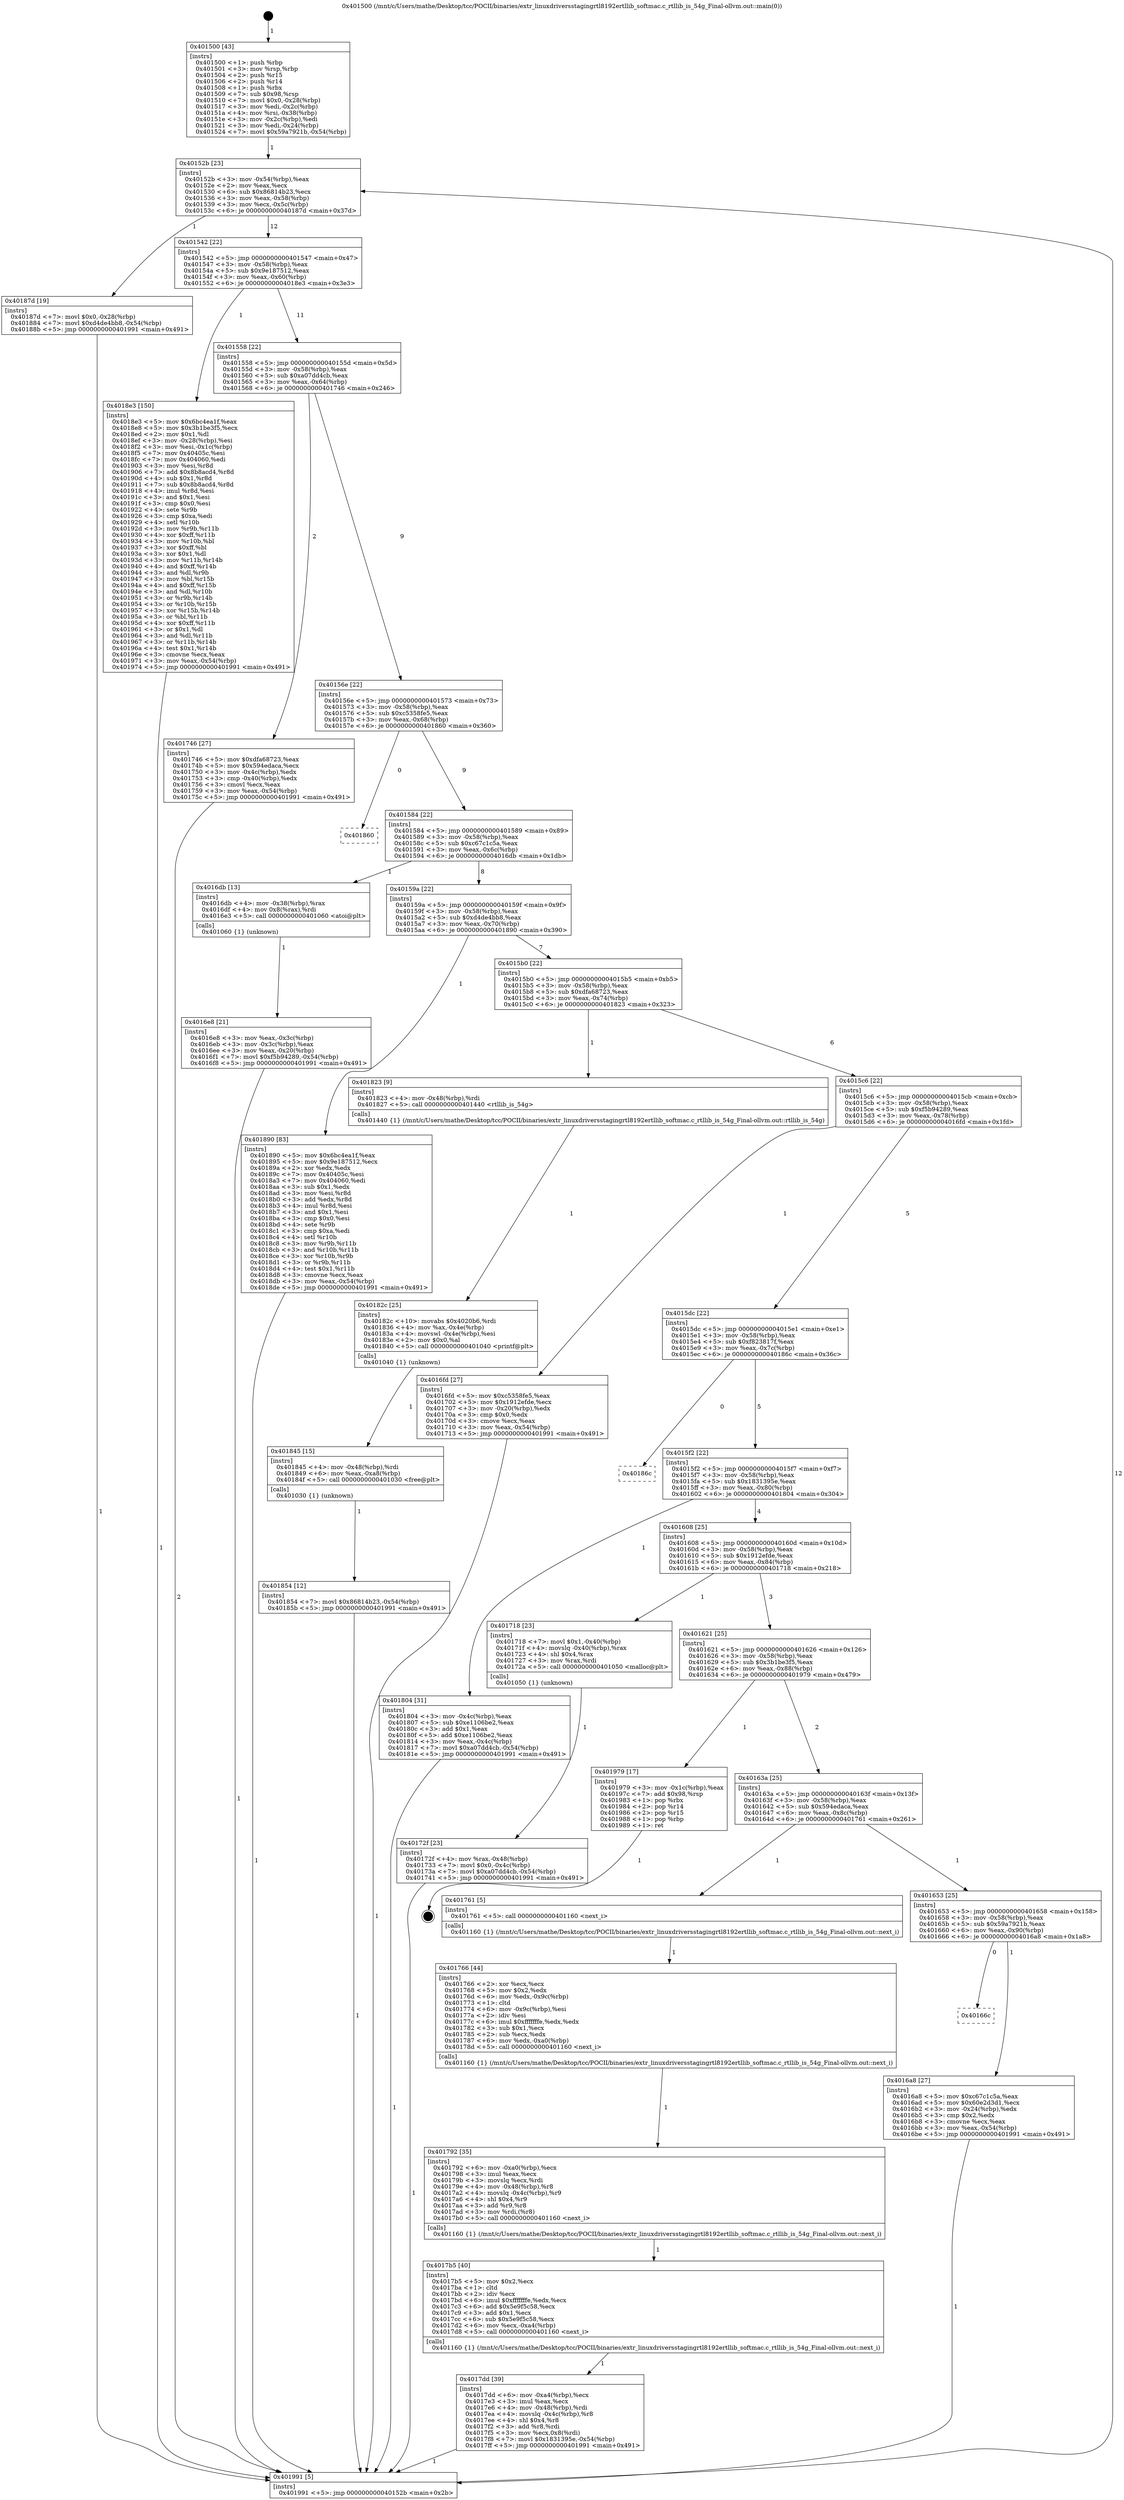 digraph "0x401500" {
  label = "0x401500 (/mnt/c/Users/mathe/Desktop/tcc/POCII/binaries/extr_linuxdriversstagingrtl8192ertllib_softmac.c_rtllib_is_54g_Final-ollvm.out::main(0))"
  labelloc = "t"
  node[shape=record]

  Entry [label="",width=0.3,height=0.3,shape=circle,fillcolor=black,style=filled]
  "0x40152b" [label="{
     0x40152b [23]\l
     | [instrs]\l
     &nbsp;&nbsp;0x40152b \<+3\>: mov -0x54(%rbp),%eax\l
     &nbsp;&nbsp;0x40152e \<+2\>: mov %eax,%ecx\l
     &nbsp;&nbsp;0x401530 \<+6\>: sub $0x86814b23,%ecx\l
     &nbsp;&nbsp;0x401536 \<+3\>: mov %eax,-0x58(%rbp)\l
     &nbsp;&nbsp;0x401539 \<+3\>: mov %ecx,-0x5c(%rbp)\l
     &nbsp;&nbsp;0x40153c \<+6\>: je 000000000040187d \<main+0x37d\>\l
  }"]
  "0x40187d" [label="{
     0x40187d [19]\l
     | [instrs]\l
     &nbsp;&nbsp;0x40187d \<+7\>: movl $0x0,-0x28(%rbp)\l
     &nbsp;&nbsp;0x401884 \<+7\>: movl $0xd4de4bb8,-0x54(%rbp)\l
     &nbsp;&nbsp;0x40188b \<+5\>: jmp 0000000000401991 \<main+0x491\>\l
  }"]
  "0x401542" [label="{
     0x401542 [22]\l
     | [instrs]\l
     &nbsp;&nbsp;0x401542 \<+5\>: jmp 0000000000401547 \<main+0x47\>\l
     &nbsp;&nbsp;0x401547 \<+3\>: mov -0x58(%rbp),%eax\l
     &nbsp;&nbsp;0x40154a \<+5\>: sub $0x9e187512,%eax\l
     &nbsp;&nbsp;0x40154f \<+3\>: mov %eax,-0x60(%rbp)\l
     &nbsp;&nbsp;0x401552 \<+6\>: je 00000000004018e3 \<main+0x3e3\>\l
  }"]
  Exit [label="",width=0.3,height=0.3,shape=circle,fillcolor=black,style=filled,peripheries=2]
  "0x4018e3" [label="{
     0x4018e3 [150]\l
     | [instrs]\l
     &nbsp;&nbsp;0x4018e3 \<+5\>: mov $0x6bc4ea1f,%eax\l
     &nbsp;&nbsp;0x4018e8 \<+5\>: mov $0x3b1be3f5,%ecx\l
     &nbsp;&nbsp;0x4018ed \<+2\>: mov $0x1,%dl\l
     &nbsp;&nbsp;0x4018ef \<+3\>: mov -0x28(%rbp),%esi\l
     &nbsp;&nbsp;0x4018f2 \<+3\>: mov %esi,-0x1c(%rbp)\l
     &nbsp;&nbsp;0x4018f5 \<+7\>: mov 0x40405c,%esi\l
     &nbsp;&nbsp;0x4018fc \<+7\>: mov 0x404060,%edi\l
     &nbsp;&nbsp;0x401903 \<+3\>: mov %esi,%r8d\l
     &nbsp;&nbsp;0x401906 \<+7\>: add $0x8b8acd4,%r8d\l
     &nbsp;&nbsp;0x40190d \<+4\>: sub $0x1,%r8d\l
     &nbsp;&nbsp;0x401911 \<+7\>: sub $0x8b8acd4,%r8d\l
     &nbsp;&nbsp;0x401918 \<+4\>: imul %r8d,%esi\l
     &nbsp;&nbsp;0x40191c \<+3\>: and $0x1,%esi\l
     &nbsp;&nbsp;0x40191f \<+3\>: cmp $0x0,%esi\l
     &nbsp;&nbsp;0x401922 \<+4\>: sete %r9b\l
     &nbsp;&nbsp;0x401926 \<+3\>: cmp $0xa,%edi\l
     &nbsp;&nbsp;0x401929 \<+4\>: setl %r10b\l
     &nbsp;&nbsp;0x40192d \<+3\>: mov %r9b,%r11b\l
     &nbsp;&nbsp;0x401930 \<+4\>: xor $0xff,%r11b\l
     &nbsp;&nbsp;0x401934 \<+3\>: mov %r10b,%bl\l
     &nbsp;&nbsp;0x401937 \<+3\>: xor $0xff,%bl\l
     &nbsp;&nbsp;0x40193a \<+3\>: xor $0x1,%dl\l
     &nbsp;&nbsp;0x40193d \<+3\>: mov %r11b,%r14b\l
     &nbsp;&nbsp;0x401940 \<+4\>: and $0xff,%r14b\l
     &nbsp;&nbsp;0x401944 \<+3\>: and %dl,%r9b\l
     &nbsp;&nbsp;0x401947 \<+3\>: mov %bl,%r15b\l
     &nbsp;&nbsp;0x40194a \<+4\>: and $0xff,%r15b\l
     &nbsp;&nbsp;0x40194e \<+3\>: and %dl,%r10b\l
     &nbsp;&nbsp;0x401951 \<+3\>: or %r9b,%r14b\l
     &nbsp;&nbsp;0x401954 \<+3\>: or %r10b,%r15b\l
     &nbsp;&nbsp;0x401957 \<+3\>: xor %r15b,%r14b\l
     &nbsp;&nbsp;0x40195a \<+3\>: or %bl,%r11b\l
     &nbsp;&nbsp;0x40195d \<+4\>: xor $0xff,%r11b\l
     &nbsp;&nbsp;0x401961 \<+3\>: or $0x1,%dl\l
     &nbsp;&nbsp;0x401964 \<+3\>: and %dl,%r11b\l
     &nbsp;&nbsp;0x401967 \<+3\>: or %r11b,%r14b\l
     &nbsp;&nbsp;0x40196a \<+4\>: test $0x1,%r14b\l
     &nbsp;&nbsp;0x40196e \<+3\>: cmovne %ecx,%eax\l
     &nbsp;&nbsp;0x401971 \<+3\>: mov %eax,-0x54(%rbp)\l
     &nbsp;&nbsp;0x401974 \<+5\>: jmp 0000000000401991 \<main+0x491\>\l
  }"]
  "0x401558" [label="{
     0x401558 [22]\l
     | [instrs]\l
     &nbsp;&nbsp;0x401558 \<+5\>: jmp 000000000040155d \<main+0x5d\>\l
     &nbsp;&nbsp;0x40155d \<+3\>: mov -0x58(%rbp),%eax\l
     &nbsp;&nbsp;0x401560 \<+5\>: sub $0xa07dd4cb,%eax\l
     &nbsp;&nbsp;0x401565 \<+3\>: mov %eax,-0x64(%rbp)\l
     &nbsp;&nbsp;0x401568 \<+6\>: je 0000000000401746 \<main+0x246\>\l
  }"]
  "0x401854" [label="{
     0x401854 [12]\l
     | [instrs]\l
     &nbsp;&nbsp;0x401854 \<+7\>: movl $0x86814b23,-0x54(%rbp)\l
     &nbsp;&nbsp;0x40185b \<+5\>: jmp 0000000000401991 \<main+0x491\>\l
  }"]
  "0x401746" [label="{
     0x401746 [27]\l
     | [instrs]\l
     &nbsp;&nbsp;0x401746 \<+5\>: mov $0xdfa68723,%eax\l
     &nbsp;&nbsp;0x40174b \<+5\>: mov $0x594edaca,%ecx\l
     &nbsp;&nbsp;0x401750 \<+3\>: mov -0x4c(%rbp),%edx\l
     &nbsp;&nbsp;0x401753 \<+3\>: cmp -0x40(%rbp),%edx\l
     &nbsp;&nbsp;0x401756 \<+3\>: cmovl %ecx,%eax\l
     &nbsp;&nbsp;0x401759 \<+3\>: mov %eax,-0x54(%rbp)\l
     &nbsp;&nbsp;0x40175c \<+5\>: jmp 0000000000401991 \<main+0x491\>\l
  }"]
  "0x40156e" [label="{
     0x40156e [22]\l
     | [instrs]\l
     &nbsp;&nbsp;0x40156e \<+5\>: jmp 0000000000401573 \<main+0x73\>\l
     &nbsp;&nbsp;0x401573 \<+3\>: mov -0x58(%rbp),%eax\l
     &nbsp;&nbsp;0x401576 \<+5\>: sub $0xc5358fe5,%eax\l
     &nbsp;&nbsp;0x40157b \<+3\>: mov %eax,-0x68(%rbp)\l
     &nbsp;&nbsp;0x40157e \<+6\>: je 0000000000401860 \<main+0x360\>\l
  }"]
  "0x401845" [label="{
     0x401845 [15]\l
     | [instrs]\l
     &nbsp;&nbsp;0x401845 \<+4\>: mov -0x48(%rbp),%rdi\l
     &nbsp;&nbsp;0x401849 \<+6\>: mov %eax,-0xa8(%rbp)\l
     &nbsp;&nbsp;0x40184f \<+5\>: call 0000000000401030 \<free@plt\>\l
     | [calls]\l
     &nbsp;&nbsp;0x401030 \{1\} (unknown)\l
  }"]
  "0x401860" [label="{
     0x401860\l
  }", style=dashed]
  "0x401584" [label="{
     0x401584 [22]\l
     | [instrs]\l
     &nbsp;&nbsp;0x401584 \<+5\>: jmp 0000000000401589 \<main+0x89\>\l
     &nbsp;&nbsp;0x401589 \<+3\>: mov -0x58(%rbp),%eax\l
     &nbsp;&nbsp;0x40158c \<+5\>: sub $0xc67c1c5a,%eax\l
     &nbsp;&nbsp;0x401591 \<+3\>: mov %eax,-0x6c(%rbp)\l
     &nbsp;&nbsp;0x401594 \<+6\>: je 00000000004016db \<main+0x1db\>\l
  }"]
  "0x40182c" [label="{
     0x40182c [25]\l
     | [instrs]\l
     &nbsp;&nbsp;0x40182c \<+10\>: movabs $0x4020b6,%rdi\l
     &nbsp;&nbsp;0x401836 \<+4\>: mov %ax,-0x4e(%rbp)\l
     &nbsp;&nbsp;0x40183a \<+4\>: movswl -0x4e(%rbp),%esi\l
     &nbsp;&nbsp;0x40183e \<+2\>: mov $0x0,%al\l
     &nbsp;&nbsp;0x401840 \<+5\>: call 0000000000401040 \<printf@plt\>\l
     | [calls]\l
     &nbsp;&nbsp;0x401040 \{1\} (unknown)\l
  }"]
  "0x4016db" [label="{
     0x4016db [13]\l
     | [instrs]\l
     &nbsp;&nbsp;0x4016db \<+4\>: mov -0x38(%rbp),%rax\l
     &nbsp;&nbsp;0x4016df \<+4\>: mov 0x8(%rax),%rdi\l
     &nbsp;&nbsp;0x4016e3 \<+5\>: call 0000000000401060 \<atoi@plt\>\l
     | [calls]\l
     &nbsp;&nbsp;0x401060 \{1\} (unknown)\l
  }"]
  "0x40159a" [label="{
     0x40159a [22]\l
     | [instrs]\l
     &nbsp;&nbsp;0x40159a \<+5\>: jmp 000000000040159f \<main+0x9f\>\l
     &nbsp;&nbsp;0x40159f \<+3\>: mov -0x58(%rbp),%eax\l
     &nbsp;&nbsp;0x4015a2 \<+5\>: sub $0xd4de4bb8,%eax\l
     &nbsp;&nbsp;0x4015a7 \<+3\>: mov %eax,-0x70(%rbp)\l
     &nbsp;&nbsp;0x4015aa \<+6\>: je 0000000000401890 \<main+0x390\>\l
  }"]
  "0x4017dd" [label="{
     0x4017dd [39]\l
     | [instrs]\l
     &nbsp;&nbsp;0x4017dd \<+6\>: mov -0xa4(%rbp),%ecx\l
     &nbsp;&nbsp;0x4017e3 \<+3\>: imul %eax,%ecx\l
     &nbsp;&nbsp;0x4017e6 \<+4\>: mov -0x48(%rbp),%rdi\l
     &nbsp;&nbsp;0x4017ea \<+4\>: movslq -0x4c(%rbp),%r8\l
     &nbsp;&nbsp;0x4017ee \<+4\>: shl $0x4,%r8\l
     &nbsp;&nbsp;0x4017f2 \<+3\>: add %r8,%rdi\l
     &nbsp;&nbsp;0x4017f5 \<+3\>: mov %ecx,0x8(%rdi)\l
     &nbsp;&nbsp;0x4017f8 \<+7\>: movl $0x1831395e,-0x54(%rbp)\l
     &nbsp;&nbsp;0x4017ff \<+5\>: jmp 0000000000401991 \<main+0x491\>\l
  }"]
  "0x401890" [label="{
     0x401890 [83]\l
     | [instrs]\l
     &nbsp;&nbsp;0x401890 \<+5\>: mov $0x6bc4ea1f,%eax\l
     &nbsp;&nbsp;0x401895 \<+5\>: mov $0x9e187512,%ecx\l
     &nbsp;&nbsp;0x40189a \<+2\>: xor %edx,%edx\l
     &nbsp;&nbsp;0x40189c \<+7\>: mov 0x40405c,%esi\l
     &nbsp;&nbsp;0x4018a3 \<+7\>: mov 0x404060,%edi\l
     &nbsp;&nbsp;0x4018aa \<+3\>: sub $0x1,%edx\l
     &nbsp;&nbsp;0x4018ad \<+3\>: mov %esi,%r8d\l
     &nbsp;&nbsp;0x4018b0 \<+3\>: add %edx,%r8d\l
     &nbsp;&nbsp;0x4018b3 \<+4\>: imul %r8d,%esi\l
     &nbsp;&nbsp;0x4018b7 \<+3\>: and $0x1,%esi\l
     &nbsp;&nbsp;0x4018ba \<+3\>: cmp $0x0,%esi\l
     &nbsp;&nbsp;0x4018bd \<+4\>: sete %r9b\l
     &nbsp;&nbsp;0x4018c1 \<+3\>: cmp $0xa,%edi\l
     &nbsp;&nbsp;0x4018c4 \<+4\>: setl %r10b\l
     &nbsp;&nbsp;0x4018c8 \<+3\>: mov %r9b,%r11b\l
     &nbsp;&nbsp;0x4018cb \<+3\>: and %r10b,%r11b\l
     &nbsp;&nbsp;0x4018ce \<+3\>: xor %r10b,%r9b\l
     &nbsp;&nbsp;0x4018d1 \<+3\>: or %r9b,%r11b\l
     &nbsp;&nbsp;0x4018d4 \<+4\>: test $0x1,%r11b\l
     &nbsp;&nbsp;0x4018d8 \<+3\>: cmovne %ecx,%eax\l
     &nbsp;&nbsp;0x4018db \<+3\>: mov %eax,-0x54(%rbp)\l
     &nbsp;&nbsp;0x4018de \<+5\>: jmp 0000000000401991 \<main+0x491\>\l
  }"]
  "0x4015b0" [label="{
     0x4015b0 [22]\l
     | [instrs]\l
     &nbsp;&nbsp;0x4015b0 \<+5\>: jmp 00000000004015b5 \<main+0xb5\>\l
     &nbsp;&nbsp;0x4015b5 \<+3\>: mov -0x58(%rbp),%eax\l
     &nbsp;&nbsp;0x4015b8 \<+5\>: sub $0xdfa68723,%eax\l
     &nbsp;&nbsp;0x4015bd \<+3\>: mov %eax,-0x74(%rbp)\l
     &nbsp;&nbsp;0x4015c0 \<+6\>: je 0000000000401823 \<main+0x323\>\l
  }"]
  "0x4017b5" [label="{
     0x4017b5 [40]\l
     | [instrs]\l
     &nbsp;&nbsp;0x4017b5 \<+5\>: mov $0x2,%ecx\l
     &nbsp;&nbsp;0x4017ba \<+1\>: cltd\l
     &nbsp;&nbsp;0x4017bb \<+2\>: idiv %ecx\l
     &nbsp;&nbsp;0x4017bd \<+6\>: imul $0xfffffffe,%edx,%ecx\l
     &nbsp;&nbsp;0x4017c3 \<+6\>: add $0x5e9f5c58,%ecx\l
     &nbsp;&nbsp;0x4017c9 \<+3\>: add $0x1,%ecx\l
     &nbsp;&nbsp;0x4017cc \<+6\>: sub $0x5e9f5c58,%ecx\l
     &nbsp;&nbsp;0x4017d2 \<+6\>: mov %ecx,-0xa4(%rbp)\l
     &nbsp;&nbsp;0x4017d8 \<+5\>: call 0000000000401160 \<next_i\>\l
     | [calls]\l
     &nbsp;&nbsp;0x401160 \{1\} (/mnt/c/Users/mathe/Desktop/tcc/POCII/binaries/extr_linuxdriversstagingrtl8192ertllib_softmac.c_rtllib_is_54g_Final-ollvm.out::next_i)\l
  }"]
  "0x401823" [label="{
     0x401823 [9]\l
     | [instrs]\l
     &nbsp;&nbsp;0x401823 \<+4\>: mov -0x48(%rbp),%rdi\l
     &nbsp;&nbsp;0x401827 \<+5\>: call 0000000000401440 \<rtllib_is_54g\>\l
     | [calls]\l
     &nbsp;&nbsp;0x401440 \{1\} (/mnt/c/Users/mathe/Desktop/tcc/POCII/binaries/extr_linuxdriversstagingrtl8192ertllib_softmac.c_rtllib_is_54g_Final-ollvm.out::rtllib_is_54g)\l
  }"]
  "0x4015c6" [label="{
     0x4015c6 [22]\l
     | [instrs]\l
     &nbsp;&nbsp;0x4015c6 \<+5\>: jmp 00000000004015cb \<main+0xcb\>\l
     &nbsp;&nbsp;0x4015cb \<+3\>: mov -0x58(%rbp),%eax\l
     &nbsp;&nbsp;0x4015ce \<+5\>: sub $0xf5b94289,%eax\l
     &nbsp;&nbsp;0x4015d3 \<+3\>: mov %eax,-0x78(%rbp)\l
     &nbsp;&nbsp;0x4015d6 \<+6\>: je 00000000004016fd \<main+0x1fd\>\l
  }"]
  "0x401792" [label="{
     0x401792 [35]\l
     | [instrs]\l
     &nbsp;&nbsp;0x401792 \<+6\>: mov -0xa0(%rbp),%ecx\l
     &nbsp;&nbsp;0x401798 \<+3\>: imul %eax,%ecx\l
     &nbsp;&nbsp;0x40179b \<+3\>: movslq %ecx,%rdi\l
     &nbsp;&nbsp;0x40179e \<+4\>: mov -0x48(%rbp),%r8\l
     &nbsp;&nbsp;0x4017a2 \<+4\>: movslq -0x4c(%rbp),%r9\l
     &nbsp;&nbsp;0x4017a6 \<+4\>: shl $0x4,%r9\l
     &nbsp;&nbsp;0x4017aa \<+3\>: add %r9,%r8\l
     &nbsp;&nbsp;0x4017ad \<+3\>: mov %rdi,(%r8)\l
     &nbsp;&nbsp;0x4017b0 \<+5\>: call 0000000000401160 \<next_i\>\l
     | [calls]\l
     &nbsp;&nbsp;0x401160 \{1\} (/mnt/c/Users/mathe/Desktop/tcc/POCII/binaries/extr_linuxdriversstagingrtl8192ertllib_softmac.c_rtllib_is_54g_Final-ollvm.out::next_i)\l
  }"]
  "0x4016fd" [label="{
     0x4016fd [27]\l
     | [instrs]\l
     &nbsp;&nbsp;0x4016fd \<+5\>: mov $0xc5358fe5,%eax\l
     &nbsp;&nbsp;0x401702 \<+5\>: mov $0x1912efde,%ecx\l
     &nbsp;&nbsp;0x401707 \<+3\>: mov -0x20(%rbp),%edx\l
     &nbsp;&nbsp;0x40170a \<+3\>: cmp $0x0,%edx\l
     &nbsp;&nbsp;0x40170d \<+3\>: cmove %ecx,%eax\l
     &nbsp;&nbsp;0x401710 \<+3\>: mov %eax,-0x54(%rbp)\l
     &nbsp;&nbsp;0x401713 \<+5\>: jmp 0000000000401991 \<main+0x491\>\l
  }"]
  "0x4015dc" [label="{
     0x4015dc [22]\l
     | [instrs]\l
     &nbsp;&nbsp;0x4015dc \<+5\>: jmp 00000000004015e1 \<main+0xe1\>\l
     &nbsp;&nbsp;0x4015e1 \<+3\>: mov -0x58(%rbp),%eax\l
     &nbsp;&nbsp;0x4015e4 \<+5\>: sub $0xf823817f,%eax\l
     &nbsp;&nbsp;0x4015e9 \<+3\>: mov %eax,-0x7c(%rbp)\l
     &nbsp;&nbsp;0x4015ec \<+6\>: je 000000000040186c \<main+0x36c\>\l
  }"]
  "0x401766" [label="{
     0x401766 [44]\l
     | [instrs]\l
     &nbsp;&nbsp;0x401766 \<+2\>: xor %ecx,%ecx\l
     &nbsp;&nbsp;0x401768 \<+5\>: mov $0x2,%edx\l
     &nbsp;&nbsp;0x40176d \<+6\>: mov %edx,-0x9c(%rbp)\l
     &nbsp;&nbsp;0x401773 \<+1\>: cltd\l
     &nbsp;&nbsp;0x401774 \<+6\>: mov -0x9c(%rbp),%esi\l
     &nbsp;&nbsp;0x40177a \<+2\>: idiv %esi\l
     &nbsp;&nbsp;0x40177c \<+6\>: imul $0xfffffffe,%edx,%edx\l
     &nbsp;&nbsp;0x401782 \<+3\>: sub $0x1,%ecx\l
     &nbsp;&nbsp;0x401785 \<+2\>: sub %ecx,%edx\l
     &nbsp;&nbsp;0x401787 \<+6\>: mov %edx,-0xa0(%rbp)\l
     &nbsp;&nbsp;0x40178d \<+5\>: call 0000000000401160 \<next_i\>\l
     | [calls]\l
     &nbsp;&nbsp;0x401160 \{1\} (/mnt/c/Users/mathe/Desktop/tcc/POCII/binaries/extr_linuxdriversstagingrtl8192ertllib_softmac.c_rtllib_is_54g_Final-ollvm.out::next_i)\l
  }"]
  "0x40186c" [label="{
     0x40186c\l
  }", style=dashed]
  "0x4015f2" [label="{
     0x4015f2 [22]\l
     | [instrs]\l
     &nbsp;&nbsp;0x4015f2 \<+5\>: jmp 00000000004015f7 \<main+0xf7\>\l
     &nbsp;&nbsp;0x4015f7 \<+3\>: mov -0x58(%rbp),%eax\l
     &nbsp;&nbsp;0x4015fa \<+5\>: sub $0x1831395e,%eax\l
     &nbsp;&nbsp;0x4015ff \<+3\>: mov %eax,-0x80(%rbp)\l
     &nbsp;&nbsp;0x401602 \<+6\>: je 0000000000401804 \<main+0x304\>\l
  }"]
  "0x40172f" [label="{
     0x40172f [23]\l
     | [instrs]\l
     &nbsp;&nbsp;0x40172f \<+4\>: mov %rax,-0x48(%rbp)\l
     &nbsp;&nbsp;0x401733 \<+7\>: movl $0x0,-0x4c(%rbp)\l
     &nbsp;&nbsp;0x40173a \<+7\>: movl $0xa07dd4cb,-0x54(%rbp)\l
     &nbsp;&nbsp;0x401741 \<+5\>: jmp 0000000000401991 \<main+0x491\>\l
  }"]
  "0x401804" [label="{
     0x401804 [31]\l
     | [instrs]\l
     &nbsp;&nbsp;0x401804 \<+3\>: mov -0x4c(%rbp),%eax\l
     &nbsp;&nbsp;0x401807 \<+5\>: sub $0xe1106be2,%eax\l
     &nbsp;&nbsp;0x40180c \<+3\>: add $0x1,%eax\l
     &nbsp;&nbsp;0x40180f \<+5\>: add $0xe1106be2,%eax\l
     &nbsp;&nbsp;0x401814 \<+3\>: mov %eax,-0x4c(%rbp)\l
     &nbsp;&nbsp;0x401817 \<+7\>: movl $0xa07dd4cb,-0x54(%rbp)\l
     &nbsp;&nbsp;0x40181e \<+5\>: jmp 0000000000401991 \<main+0x491\>\l
  }"]
  "0x401608" [label="{
     0x401608 [25]\l
     | [instrs]\l
     &nbsp;&nbsp;0x401608 \<+5\>: jmp 000000000040160d \<main+0x10d\>\l
     &nbsp;&nbsp;0x40160d \<+3\>: mov -0x58(%rbp),%eax\l
     &nbsp;&nbsp;0x401610 \<+5\>: sub $0x1912efde,%eax\l
     &nbsp;&nbsp;0x401615 \<+6\>: mov %eax,-0x84(%rbp)\l
     &nbsp;&nbsp;0x40161b \<+6\>: je 0000000000401718 \<main+0x218\>\l
  }"]
  "0x4016e8" [label="{
     0x4016e8 [21]\l
     | [instrs]\l
     &nbsp;&nbsp;0x4016e8 \<+3\>: mov %eax,-0x3c(%rbp)\l
     &nbsp;&nbsp;0x4016eb \<+3\>: mov -0x3c(%rbp),%eax\l
     &nbsp;&nbsp;0x4016ee \<+3\>: mov %eax,-0x20(%rbp)\l
     &nbsp;&nbsp;0x4016f1 \<+7\>: movl $0xf5b94289,-0x54(%rbp)\l
     &nbsp;&nbsp;0x4016f8 \<+5\>: jmp 0000000000401991 \<main+0x491\>\l
  }"]
  "0x401718" [label="{
     0x401718 [23]\l
     | [instrs]\l
     &nbsp;&nbsp;0x401718 \<+7\>: movl $0x1,-0x40(%rbp)\l
     &nbsp;&nbsp;0x40171f \<+4\>: movslq -0x40(%rbp),%rax\l
     &nbsp;&nbsp;0x401723 \<+4\>: shl $0x4,%rax\l
     &nbsp;&nbsp;0x401727 \<+3\>: mov %rax,%rdi\l
     &nbsp;&nbsp;0x40172a \<+5\>: call 0000000000401050 \<malloc@plt\>\l
     | [calls]\l
     &nbsp;&nbsp;0x401050 \{1\} (unknown)\l
  }"]
  "0x401621" [label="{
     0x401621 [25]\l
     | [instrs]\l
     &nbsp;&nbsp;0x401621 \<+5\>: jmp 0000000000401626 \<main+0x126\>\l
     &nbsp;&nbsp;0x401626 \<+3\>: mov -0x58(%rbp),%eax\l
     &nbsp;&nbsp;0x401629 \<+5\>: sub $0x3b1be3f5,%eax\l
     &nbsp;&nbsp;0x40162e \<+6\>: mov %eax,-0x88(%rbp)\l
     &nbsp;&nbsp;0x401634 \<+6\>: je 0000000000401979 \<main+0x479\>\l
  }"]
  "0x401500" [label="{
     0x401500 [43]\l
     | [instrs]\l
     &nbsp;&nbsp;0x401500 \<+1\>: push %rbp\l
     &nbsp;&nbsp;0x401501 \<+3\>: mov %rsp,%rbp\l
     &nbsp;&nbsp;0x401504 \<+2\>: push %r15\l
     &nbsp;&nbsp;0x401506 \<+2\>: push %r14\l
     &nbsp;&nbsp;0x401508 \<+1\>: push %rbx\l
     &nbsp;&nbsp;0x401509 \<+7\>: sub $0x98,%rsp\l
     &nbsp;&nbsp;0x401510 \<+7\>: movl $0x0,-0x28(%rbp)\l
     &nbsp;&nbsp;0x401517 \<+3\>: mov %edi,-0x2c(%rbp)\l
     &nbsp;&nbsp;0x40151a \<+4\>: mov %rsi,-0x38(%rbp)\l
     &nbsp;&nbsp;0x40151e \<+3\>: mov -0x2c(%rbp),%edi\l
     &nbsp;&nbsp;0x401521 \<+3\>: mov %edi,-0x24(%rbp)\l
     &nbsp;&nbsp;0x401524 \<+7\>: movl $0x59a7921b,-0x54(%rbp)\l
  }"]
  "0x401979" [label="{
     0x401979 [17]\l
     | [instrs]\l
     &nbsp;&nbsp;0x401979 \<+3\>: mov -0x1c(%rbp),%eax\l
     &nbsp;&nbsp;0x40197c \<+7\>: add $0x98,%rsp\l
     &nbsp;&nbsp;0x401983 \<+1\>: pop %rbx\l
     &nbsp;&nbsp;0x401984 \<+2\>: pop %r14\l
     &nbsp;&nbsp;0x401986 \<+2\>: pop %r15\l
     &nbsp;&nbsp;0x401988 \<+1\>: pop %rbp\l
     &nbsp;&nbsp;0x401989 \<+1\>: ret\l
  }"]
  "0x40163a" [label="{
     0x40163a [25]\l
     | [instrs]\l
     &nbsp;&nbsp;0x40163a \<+5\>: jmp 000000000040163f \<main+0x13f\>\l
     &nbsp;&nbsp;0x40163f \<+3\>: mov -0x58(%rbp),%eax\l
     &nbsp;&nbsp;0x401642 \<+5\>: sub $0x594edaca,%eax\l
     &nbsp;&nbsp;0x401647 \<+6\>: mov %eax,-0x8c(%rbp)\l
     &nbsp;&nbsp;0x40164d \<+6\>: je 0000000000401761 \<main+0x261\>\l
  }"]
  "0x401991" [label="{
     0x401991 [5]\l
     | [instrs]\l
     &nbsp;&nbsp;0x401991 \<+5\>: jmp 000000000040152b \<main+0x2b\>\l
  }"]
  "0x401761" [label="{
     0x401761 [5]\l
     | [instrs]\l
     &nbsp;&nbsp;0x401761 \<+5\>: call 0000000000401160 \<next_i\>\l
     | [calls]\l
     &nbsp;&nbsp;0x401160 \{1\} (/mnt/c/Users/mathe/Desktop/tcc/POCII/binaries/extr_linuxdriversstagingrtl8192ertllib_softmac.c_rtllib_is_54g_Final-ollvm.out::next_i)\l
  }"]
  "0x401653" [label="{
     0x401653 [25]\l
     | [instrs]\l
     &nbsp;&nbsp;0x401653 \<+5\>: jmp 0000000000401658 \<main+0x158\>\l
     &nbsp;&nbsp;0x401658 \<+3\>: mov -0x58(%rbp),%eax\l
     &nbsp;&nbsp;0x40165b \<+5\>: sub $0x59a7921b,%eax\l
     &nbsp;&nbsp;0x401660 \<+6\>: mov %eax,-0x90(%rbp)\l
     &nbsp;&nbsp;0x401666 \<+6\>: je 00000000004016a8 \<main+0x1a8\>\l
  }"]
  "0x40166c" [label="{
     0x40166c\l
  }", style=dashed]
  "0x4016a8" [label="{
     0x4016a8 [27]\l
     | [instrs]\l
     &nbsp;&nbsp;0x4016a8 \<+5\>: mov $0xc67c1c5a,%eax\l
     &nbsp;&nbsp;0x4016ad \<+5\>: mov $0x60e2d3d1,%ecx\l
     &nbsp;&nbsp;0x4016b2 \<+3\>: mov -0x24(%rbp),%edx\l
     &nbsp;&nbsp;0x4016b5 \<+3\>: cmp $0x2,%edx\l
     &nbsp;&nbsp;0x4016b8 \<+3\>: cmovne %ecx,%eax\l
     &nbsp;&nbsp;0x4016bb \<+3\>: mov %eax,-0x54(%rbp)\l
     &nbsp;&nbsp;0x4016be \<+5\>: jmp 0000000000401991 \<main+0x491\>\l
  }"]
  Entry -> "0x401500" [label=" 1"]
  "0x40152b" -> "0x40187d" [label=" 1"]
  "0x40152b" -> "0x401542" [label=" 12"]
  "0x401979" -> Exit [label=" 1"]
  "0x401542" -> "0x4018e3" [label=" 1"]
  "0x401542" -> "0x401558" [label=" 11"]
  "0x4018e3" -> "0x401991" [label=" 1"]
  "0x401558" -> "0x401746" [label=" 2"]
  "0x401558" -> "0x40156e" [label=" 9"]
  "0x401890" -> "0x401991" [label=" 1"]
  "0x40156e" -> "0x401860" [label=" 0"]
  "0x40156e" -> "0x401584" [label=" 9"]
  "0x40187d" -> "0x401991" [label=" 1"]
  "0x401584" -> "0x4016db" [label=" 1"]
  "0x401584" -> "0x40159a" [label=" 8"]
  "0x401854" -> "0x401991" [label=" 1"]
  "0x40159a" -> "0x401890" [label=" 1"]
  "0x40159a" -> "0x4015b0" [label=" 7"]
  "0x401845" -> "0x401854" [label=" 1"]
  "0x4015b0" -> "0x401823" [label=" 1"]
  "0x4015b0" -> "0x4015c6" [label=" 6"]
  "0x40182c" -> "0x401845" [label=" 1"]
  "0x4015c6" -> "0x4016fd" [label=" 1"]
  "0x4015c6" -> "0x4015dc" [label=" 5"]
  "0x401823" -> "0x40182c" [label=" 1"]
  "0x4015dc" -> "0x40186c" [label=" 0"]
  "0x4015dc" -> "0x4015f2" [label=" 5"]
  "0x401804" -> "0x401991" [label=" 1"]
  "0x4015f2" -> "0x401804" [label=" 1"]
  "0x4015f2" -> "0x401608" [label=" 4"]
  "0x4017dd" -> "0x401991" [label=" 1"]
  "0x401608" -> "0x401718" [label=" 1"]
  "0x401608" -> "0x401621" [label=" 3"]
  "0x4017b5" -> "0x4017dd" [label=" 1"]
  "0x401621" -> "0x401979" [label=" 1"]
  "0x401621" -> "0x40163a" [label=" 2"]
  "0x401792" -> "0x4017b5" [label=" 1"]
  "0x40163a" -> "0x401761" [label=" 1"]
  "0x40163a" -> "0x401653" [label=" 1"]
  "0x401766" -> "0x401792" [label=" 1"]
  "0x401653" -> "0x4016a8" [label=" 1"]
  "0x401653" -> "0x40166c" [label=" 0"]
  "0x4016a8" -> "0x401991" [label=" 1"]
  "0x401500" -> "0x40152b" [label=" 1"]
  "0x401991" -> "0x40152b" [label=" 12"]
  "0x4016db" -> "0x4016e8" [label=" 1"]
  "0x4016e8" -> "0x401991" [label=" 1"]
  "0x4016fd" -> "0x401991" [label=" 1"]
  "0x401718" -> "0x40172f" [label=" 1"]
  "0x40172f" -> "0x401991" [label=" 1"]
  "0x401746" -> "0x401991" [label=" 2"]
  "0x401761" -> "0x401766" [label=" 1"]
}
